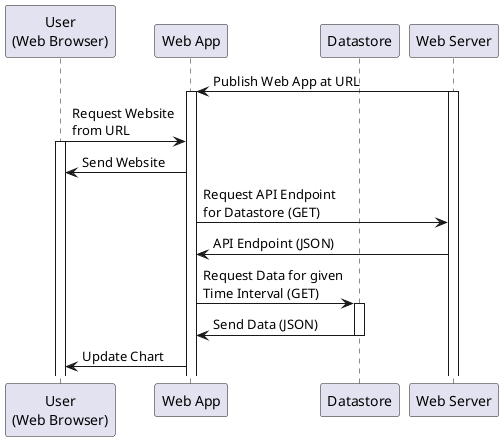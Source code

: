 @startuml
skinparam componentStyle uml2

participant "User\n(Web Browser)" as User

participant "Web App"
participant "Datastore"
participant "Web Server"

"Web Server" -> "Web App" : Publish Web App at URL
activate "Web Server"
activate "Web App"

User -> "Web App" : Request Website\nfrom URL
activate User
"Web App" -> User : Send Website
"Web App" -> "Web Server" : Request API Endpoint\nfor Datastore (GET)
"Web Server" -> "Web App" : API Endpoint (JSON)

"Web App" -> "Datastore" : Request Data for given\nTime Interval (GET)
activate Datastore
"Datastore" -> "Web App" : Send Data (JSON)
deactivate Datastore

"Web App" -> User : Update Chart





@enduml